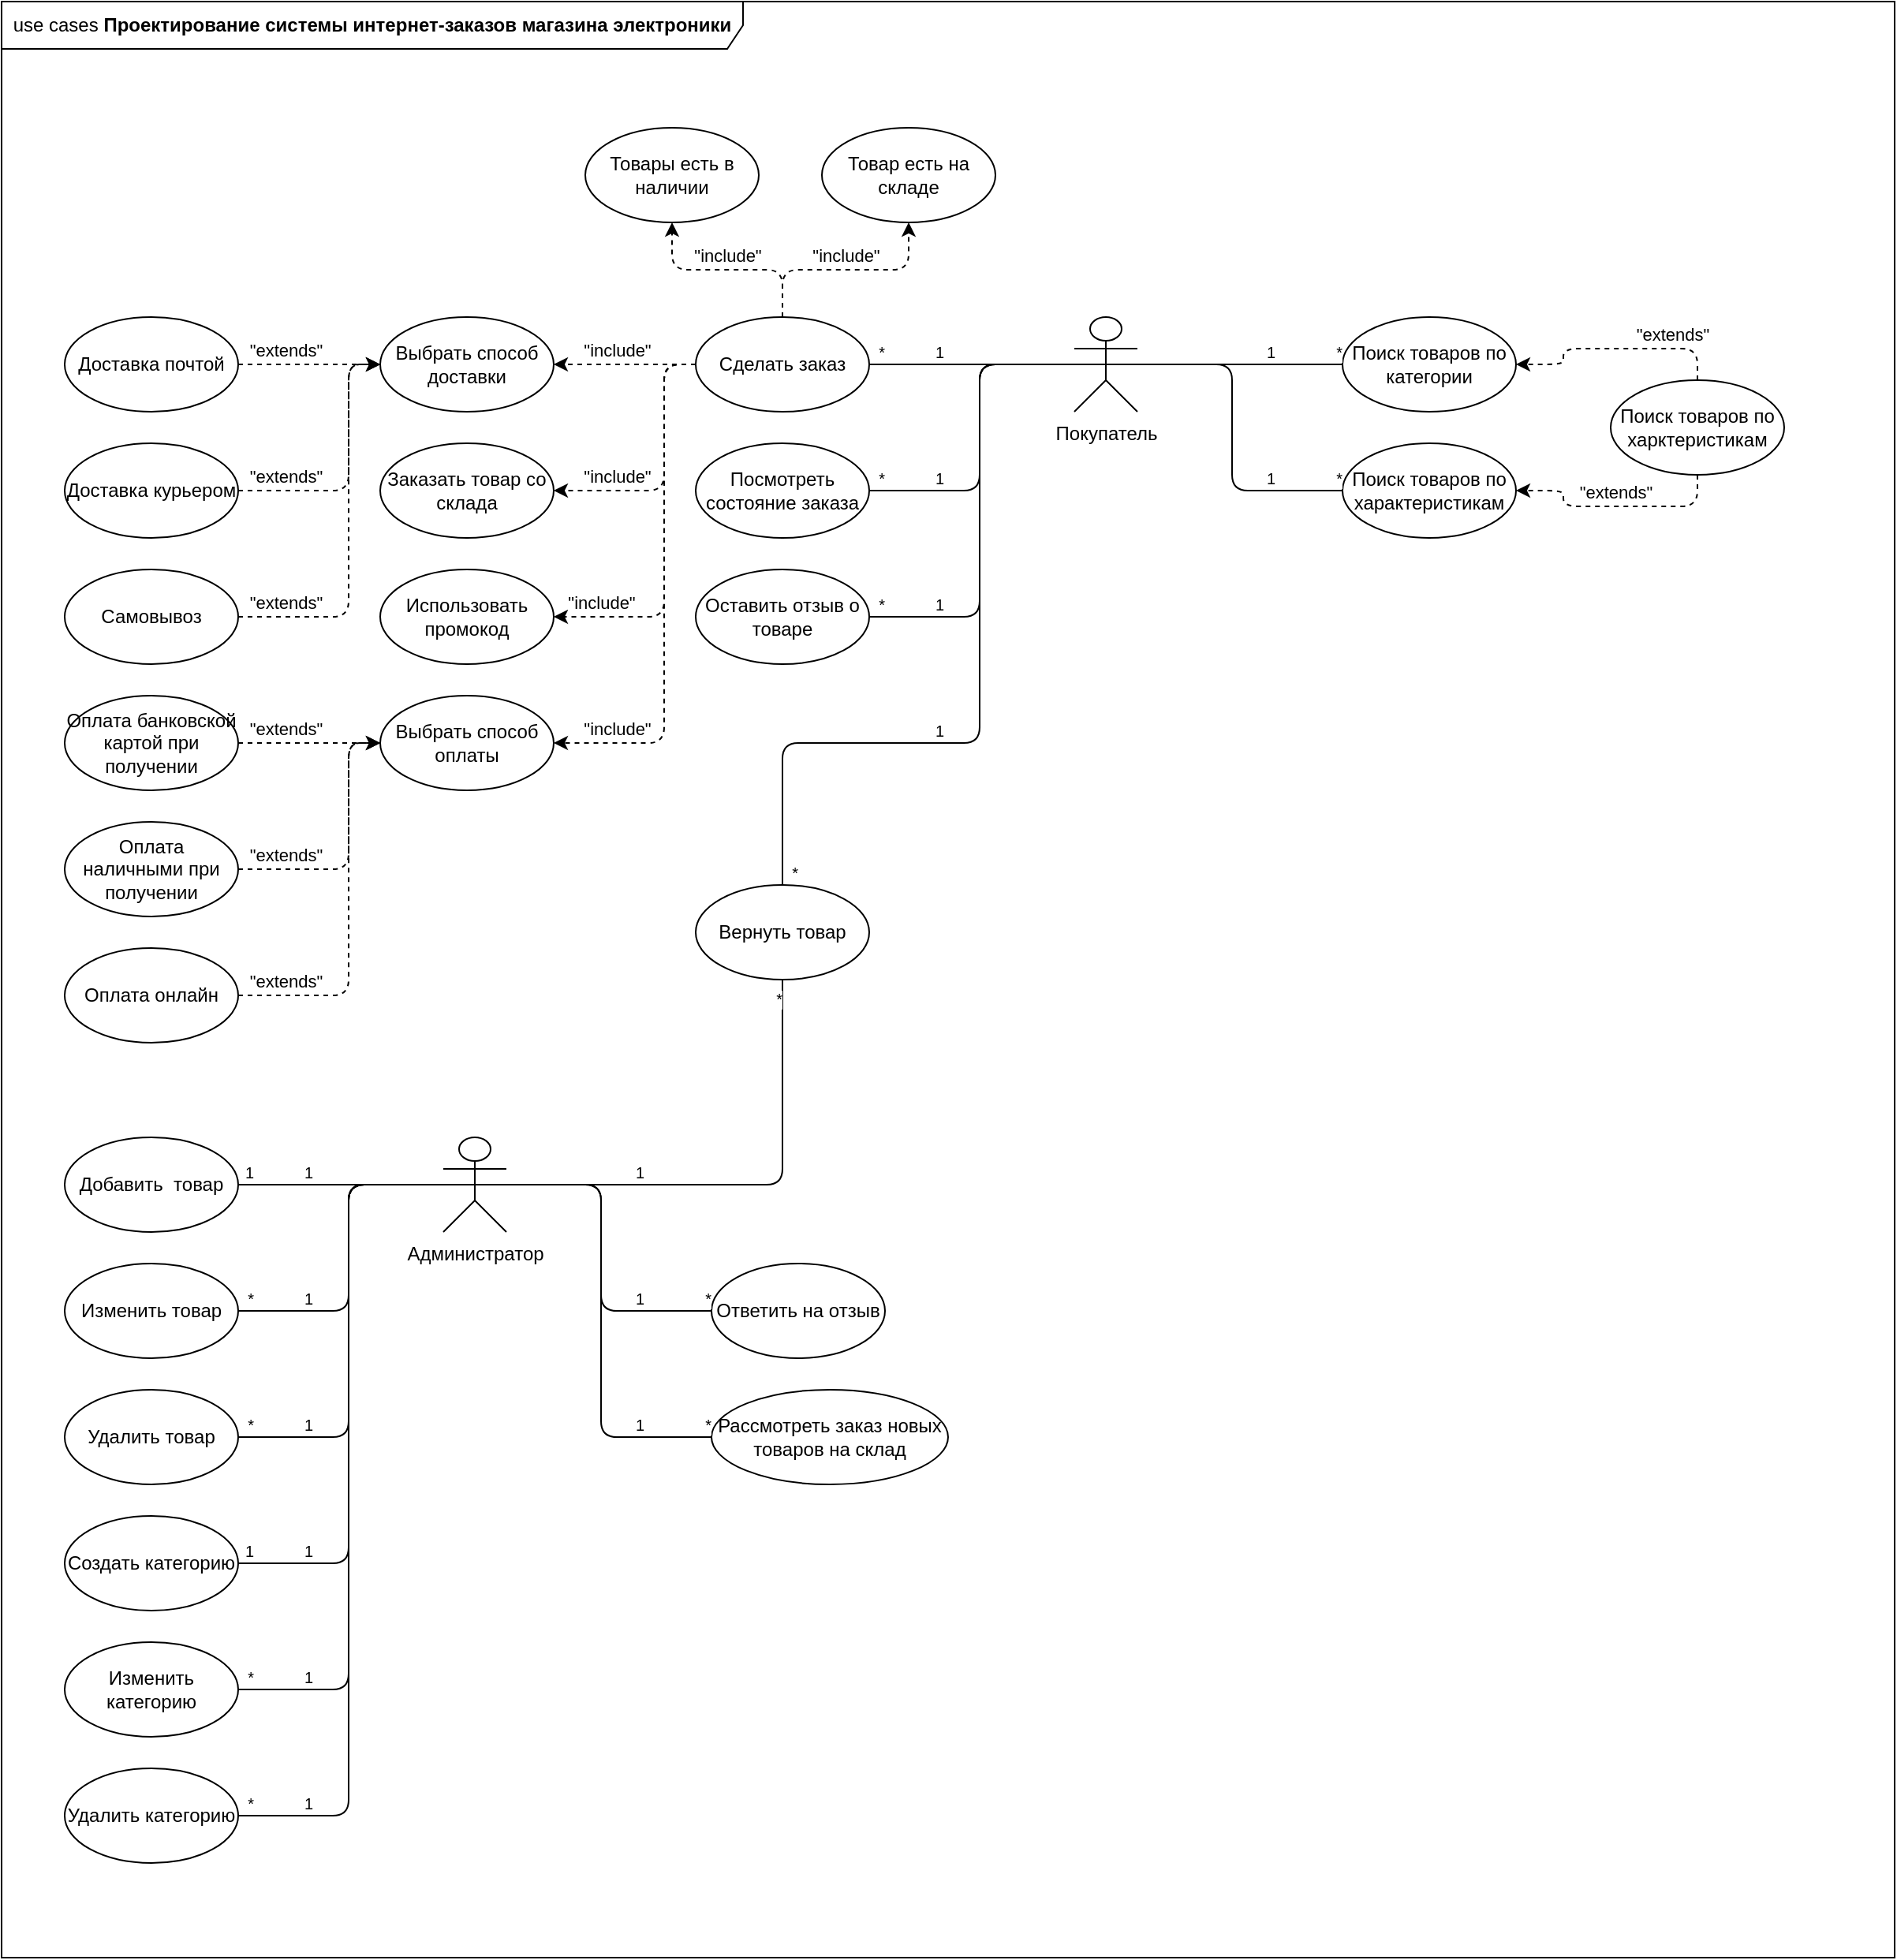 <mxfile version="12.9.11" type="github">
  <diagram id="y7Y5LSELg2NZ22rHmxrC" name="Page-1">
    <mxGraphModel dx="782" dy="722" grid="1" gridSize="10" guides="1" tooltips="1" connect="1" arrows="1" fold="1" page="1" pageScale="1" pageWidth="850" pageHeight="1100" math="0" shadow="0">
      <root>
        <mxCell id="0" />
        <mxCell id="1" parent="0" />
        <mxCell id="RdjZfKGLbrOmODSjrDLa-1" value="use cases &lt;b&gt;Проектирование системы интернет-заказов магазина электроники&lt;/b&gt;" style="shape=umlFrame;whiteSpace=wrap;html=1;width=470;height=30;" parent="1" vertex="1">
          <mxGeometry x="40" y="40" width="1200" height="1240" as="geometry" />
        </mxCell>
        <mxCell id="RdjZfKGLbrOmODSjrDLa-5" value="Покупатель" style="shape=umlActor;verticalLabelPosition=bottom;labelBackgroundColor=#ffffff;verticalAlign=top;html=1;" parent="1" vertex="1">
          <mxGeometry x="720" y="240" width="40" height="60" as="geometry" />
        </mxCell>
        <mxCell id="RdjZfKGLbrOmODSjrDLa-66" value="&quot;include&quot;" style="edgeStyle=orthogonalEdgeStyle;rounded=1;orthogonalLoop=1;jettySize=auto;html=1;align=center;verticalAlign=bottom;dashed=1;" parent="1" source="RdjZfKGLbrOmODSjrDLa-8" target="RdjZfKGLbrOmODSjrDLa-65" edge="1">
          <mxGeometry x="0.529" relative="1" as="geometry">
            <Array as="points">
              <mxPoint x="460" y="270" />
              <mxPoint x="460" y="350" />
            </Array>
            <mxPoint as="offset" />
          </mxGeometry>
        </mxCell>
        <mxCell id="RdjZfKGLbrOmODSjrDLa-223" value="&quot;include&quot;" style="edgeStyle=orthogonalEdgeStyle;rounded=1;orthogonalLoop=1;jettySize=auto;html=1;align=center;verticalAlign=bottom;dashed=1;endArrow=classic;endFill=1;" parent="1" source="RdjZfKGLbrOmODSjrDLa-8" target="RdjZfKGLbrOmODSjrDLa-222" edge="1">
          <mxGeometry relative="1" as="geometry" />
        </mxCell>
        <mxCell id="RdjZfKGLbrOmODSjrDLa-226" value="&quot;include&quot;" style="edgeStyle=orthogonalEdgeStyle;rounded=1;orthogonalLoop=1;jettySize=auto;html=1;exitX=0.5;exitY=0;exitDx=0;exitDy=0;entryX=0.5;entryY=1;entryDx=0;entryDy=0;align=center;verticalAlign=bottom;dashed=1;endArrow=classic;endFill=1;" parent="1" source="RdjZfKGLbrOmODSjrDLa-8" target="RdjZfKGLbrOmODSjrDLa-225" edge="1">
          <mxGeometry relative="1" as="geometry" />
        </mxCell>
        <mxCell id="RdjZfKGLbrOmODSjrDLa-8" value="Сделать заказ" style="ellipse;whiteSpace=wrap;html=1;fontFamily=Helvetica;fontSize=12;fontColor=#000000;align=center;strokeColor=#000000;fillColor=#ffffff;" parent="1" vertex="1">
          <mxGeometry x="480" y="240" width="110" height="60" as="geometry" />
        </mxCell>
        <mxCell id="RdjZfKGLbrOmODSjrDLa-225" value="Товар есть на складе" style="ellipse;whiteSpace=wrap;html=1;fontFamily=Helvetica;fontSize=12;fontColor=#000000;align=center;strokeColor=#000000;fillColor=#ffffff;" parent="1" vertex="1">
          <mxGeometry x="560" y="120" width="110" height="60" as="geometry" />
        </mxCell>
        <mxCell id="RdjZfKGLbrOmODSjrDLa-222" value="Товары есть в наличии" style="ellipse;whiteSpace=wrap;html=1;fontFamily=Helvetica;fontSize=12;fontColor=#000000;align=center;strokeColor=#000000;fillColor=#ffffff;" parent="1" vertex="1">
          <mxGeometry x="410" y="120" width="110" height="60" as="geometry" />
        </mxCell>
        <mxCell id="RdjZfKGLbrOmODSjrDLa-65" value="Заказать товар со склада" style="ellipse;whiteSpace=wrap;html=1;fontFamily=Helvetica;fontSize=12;fontColor=#000000;align=center;strokeColor=#000000;fillColor=#ffffff;" parent="1" vertex="1">
          <mxGeometry x="280" y="320" width="110" height="60" as="geometry" />
        </mxCell>
        <mxCell id="RdjZfKGLbrOmODSjrDLa-24" value="" style="endArrow=none;html=1;edgeStyle=orthogonalEdgeStyle;align=right;exitX=0.5;exitY=0.5;exitDx=0;exitDy=0;exitPerimeter=0;entryX=1;entryY=0.5;entryDx=0;entryDy=0;" parent="1" source="RdjZfKGLbrOmODSjrDLa-5" target="RdjZfKGLbrOmODSjrDLa-8" edge="1">
          <mxGeometry relative="1" as="geometry">
            <mxPoint x="580" y="310" as="sourcePoint" />
            <mxPoint x="590" y="274" as="targetPoint" />
          </mxGeometry>
        </mxCell>
        <mxCell id="RdjZfKGLbrOmODSjrDLa-25" value="1" style="resizable=0;html=1;align=left;verticalAlign=bottom;labelBackgroundColor=#ffffff;fontSize=10;" parent="RdjZfKGLbrOmODSjrDLa-24" connectable="0" vertex="1">
          <mxGeometry x="-1" relative="1" as="geometry">
            <mxPoint x="-110" as="offset" />
          </mxGeometry>
        </mxCell>
        <mxCell id="RdjZfKGLbrOmODSjrDLa-26" value="*" style="resizable=0;html=1;align=right;verticalAlign=bottom;labelBackgroundColor=#ffffff;fontSize=10;" parent="RdjZfKGLbrOmODSjrDLa-24" connectable="0" vertex="1">
          <mxGeometry x="1" relative="1" as="geometry">
            <mxPoint x="10.14" as="offset" />
          </mxGeometry>
        </mxCell>
        <mxCell id="RdjZfKGLbrOmODSjrDLa-27" value="Посмотреть состояние заказа " style="ellipse;whiteSpace=wrap;html=1;fontFamily=Helvetica;fontSize=12;fontColor=#000000;align=center;strokeColor=#000000;fillColor=#ffffff;" parent="1" vertex="1">
          <mxGeometry x="480" y="320" width="110" height="60" as="geometry" />
        </mxCell>
        <mxCell id="RdjZfKGLbrOmODSjrDLa-28" value="" style="endArrow=none;html=1;edgeStyle=orthogonalEdgeStyle;align=right;entryX=1;entryY=0.5;entryDx=0;entryDy=0;exitX=0.5;exitY=0.5;exitDx=0;exitDy=0;exitPerimeter=0;" parent="1" source="RdjZfKGLbrOmODSjrDLa-5" target="RdjZfKGLbrOmODSjrDLa-27" edge="1">
          <mxGeometry relative="1" as="geometry">
            <mxPoint x="505" y="350" as="sourcePoint" />
            <mxPoint x="600" y="354" as="targetPoint" />
            <Array as="points">
              <mxPoint x="660" y="270" />
              <mxPoint x="660" y="350" />
            </Array>
          </mxGeometry>
        </mxCell>
        <mxCell id="RdjZfKGLbrOmODSjrDLa-29" value="1" style="resizable=0;html=1;align=left;verticalAlign=bottom;labelBackgroundColor=#ffffff;fontSize=10;" parent="RdjZfKGLbrOmODSjrDLa-28" connectable="0" vertex="1">
          <mxGeometry x="-1" relative="1" as="geometry">
            <mxPoint x="-110" y="80" as="offset" />
          </mxGeometry>
        </mxCell>
        <mxCell id="RdjZfKGLbrOmODSjrDLa-30" value="*" style="resizable=0;html=1;align=right;verticalAlign=bottom;labelBackgroundColor=#ffffff;fontSize=10;" parent="RdjZfKGLbrOmODSjrDLa-28" connectable="0" vertex="1">
          <mxGeometry x="1" relative="1" as="geometry">
            <mxPoint x="10.14" as="offset" />
          </mxGeometry>
        </mxCell>
        <mxCell id="RdjZfKGLbrOmODSjrDLa-33" value="Оставить отзыв о товаре" style="ellipse;whiteSpace=wrap;html=1;fontFamily=Helvetica;fontSize=12;fontColor=#000000;align=center;strokeColor=#000000;fillColor=#ffffff;" parent="1" vertex="1">
          <mxGeometry x="480" y="400" width="110" height="60" as="geometry" />
        </mxCell>
        <mxCell id="RdjZfKGLbrOmODSjrDLa-34" value="" style="endArrow=none;html=1;edgeStyle=orthogonalEdgeStyle;align=right;exitX=0.5;exitY=0.5;exitDx=0;exitDy=0;exitPerimeter=0;entryX=1;entryY=0.5;entryDx=0;entryDy=0;" parent="1" source="RdjZfKGLbrOmODSjrDLa-5" target="RdjZfKGLbrOmODSjrDLa-33" edge="1">
          <mxGeometry relative="1" as="geometry">
            <mxPoint x="495" y="350" as="sourcePoint" />
            <mxPoint x="610" y="450" as="targetPoint" />
            <Array as="points">
              <mxPoint x="660" y="270" />
              <mxPoint x="660" y="430" />
            </Array>
          </mxGeometry>
        </mxCell>
        <mxCell id="RdjZfKGLbrOmODSjrDLa-35" value="1" style="resizable=0;html=1;align=left;verticalAlign=bottom;labelBackgroundColor=#ffffff;fontSize=10;" parent="RdjZfKGLbrOmODSjrDLa-34" connectable="0" vertex="1">
          <mxGeometry x="-1" relative="1" as="geometry">
            <mxPoint x="-110" y="160" as="offset" />
          </mxGeometry>
        </mxCell>
        <mxCell id="RdjZfKGLbrOmODSjrDLa-36" value="*" style="resizable=0;html=1;align=right;verticalAlign=bottom;labelBackgroundColor=#ffffff;fontSize=10;" parent="RdjZfKGLbrOmODSjrDLa-34" connectable="0" vertex="1">
          <mxGeometry x="1" relative="1" as="geometry">
            <mxPoint x="10.14" as="offset" />
          </mxGeometry>
        </mxCell>
        <mxCell id="RdjZfKGLbrOmODSjrDLa-101" value="&quot;extends&quot;" style="rounded=1;orthogonalLoop=1;jettySize=auto;html=1;exitX=0.5;exitY=0;exitDx=0;exitDy=0;align=center;verticalAlign=bottom;edgeStyle=orthogonalEdgeStyle;entryX=1;entryY=0.5;entryDx=0;entryDy=0;dashed=1;" parent="1" source="RdjZfKGLbrOmODSjrDLa-99" target="RdjZfKGLbrOmODSjrDLa-37" edge="1">
          <mxGeometry x="-0.5" relative="1" as="geometry">
            <mxPoint as="offset" />
            <mxPoint x="1080" y="350" as="sourcePoint" />
          </mxGeometry>
        </mxCell>
        <mxCell id="RdjZfKGLbrOmODSjrDLa-37" value="Поиск товаров по категории" style="ellipse;whiteSpace=wrap;html=1;fontFamily=Helvetica;fontSize=12;fontColor=#000000;align=center;strokeColor=#000000;fillColor=#ffffff;" parent="1" vertex="1">
          <mxGeometry x="890" y="240" width="110" height="60" as="geometry" />
        </mxCell>
        <mxCell id="RdjZfKGLbrOmODSjrDLa-38" value="" style="endArrow=none;html=1;edgeStyle=orthogonalEdgeStyle;align=right;exitX=0.5;exitY=0.5;exitDx=0;exitDy=0;exitPerimeter=0;entryX=0;entryY=0.5;entryDx=0;entryDy=0;" parent="1" source="RdjZfKGLbrOmODSjrDLa-5" target="RdjZfKGLbrOmODSjrDLa-37" edge="1">
          <mxGeometry relative="1" as="geometry">
            <mxPoint x="1105" y="270" as="sourcePoint" />
            <mxPoint x="970" y="354" as="targetPoint" />
            <Array as="points">
              <mxPoint x="870" y="270" />
              <mxPoint x="870" y="270" />
            </Array>
          </mxGeometry>
        </mxCell>
        <mxCell id="RdjZfKGLbrOmODSjrDLa-39" value="1" style="resizable=0;html=1;align=left;verticalAlign=bottom;labelBackgroundColor=#ffffff;fontSize=10;" parent="RdjZfKGLbrOmODSjrDLa-38" connectable="0" vertex="1">
          <mxGeometry x="-1" relative="1" as="geometry">
            <mxPoint x="100" as="offset" />
          </mxGeometry>
        </mxCell>
        <mxCell id="RdjZfKGLbrOmODSjrDLa-40" value="*" style="resizable=0;html=1;align=right;verticalAlign=bottom;labelBackgroundColor=#ffffff;fontSize=10;" parent="RdjZfKGLbrOmODSjrDLa-38" connectable="0" vertex="1">
          <mxGeometry x="1" relative="1" as="geometry">
            <mxPoint as="offset" />
          </mxGeometry>
        </mxCell>
        <mxCell id="RdjZfKGLbrOmODSjrDLa-100" value="&quot;extends&quot;" style="rounded=1;orthogonalLoop=1;jettySize=auto;html=1;exitX=0.5;exitY=1;exitDx=0;exitDy=0;entryX=1;entryY=0.5;entryDx=0;entryDy=0;align=center;verticalAlign=bottom;edgeStyle=orthogonalEdgeStyle;dashed=1;" parent="1" source="RdjZfKGLbrOmODSjrDLa-99" target="RdjZfKGLbrOmODSjrDLa-46" edge="1">
          <mxGeometry relative="1" as="geometry" />
        </mxCell>
        <mxCell id="RdjZfKGLbrOmODSjrDLa-46" value="Поиск товаров по характеристикам" style="ellipse;whiteSpace=wrap;html=1;fontFamily=Helvetica;fontSize=12;fontColor=#000000;align=center;strokeColor=#000000;fillColor=#ffffff;" parent="1" vertex="1">
          <mxGeometry x="890" y="320" width="110" height="60" as="geometry" />
        </mxCell>
        <mxCell id="RdjZfKGLbrOmODSjrDLa-47" value="" style="endArrow=none;html=1;edgeStyle=orthogonalEdgeStyle;align=right;exitX=0.5;exitY=0.5;exitDx=0;exitDy=0;exitPerimeter=0;entryX=0;entryY=0.5;entryDx=0;entryDy=0;" parent="1" source="RdjZfKGLbrOmODSjrDLa-5" target="RdjZfKGLbrOmODSjrDLa-46" edge="1">
          <mxGeometry relative="1" as="geometry">
            <mxPoint x="740" y="350" as="sourcePoint" />
            <mxPoint x="970" y="434" as="targetPoint" />
            <Array as="points">
              <mxPoint x="820" y="270" />
              <mxPoint x="820" y="350" />
            </Array>
          </mxGeometry>
        </mxCell>
        <mxCell id="RdjZfKGLbrOmODSjrDLa-48" value="1" style="resizable=0;html=1;align=left;verticalAlign=bottom;labelBackgroundColor=#ffffff;fontSize=10;" parent="RdjZfKGLbrOmODSjrDLa-47" connectable="0" vertex="1">
          <mxGeometry x="-1" relative="1" as="geometry">
            <mxPoint x="100" y="80" as="offset" />
          </mxGeometry>
        </mxCell>
        <mxCell id="RdjZfKGLbrOmODSjrDLa-49" value="*" style="resizable=0;html=1;align=right;verticalAlign=bottom;labelBackgroundColor=#ffffff;fontSize=10;" parent="RdjZfKGLbrOmODSjrDLa-47" connectable="0" vertex="1">
          <mxGeometry x="1" relative="1" as="geometry">
            <mxPoint as="offset" />
          </mxGeometry>
        </mxCell>
        <mxCell id="RdjZfKGLbrOmODSjrDLa-68" value="&quot;include&quot;" style="edgeStyle=orthogonalEdgeStyle;rounded=1;orthogonalLoop=1;jettySize=auto;html=1;align=center;verticalAlign=bottom;exitX=0;exitY=0.5;exitDx=0;exitDy=0;dashed=1;" parent="1" source="RdjZfKGLbrOmODSjrDLa-8" target="RdjZfKGLbrOmODSjrDLa-69" edge="1">
          <mxGeometry x="0.111" relative="1" as="geometry">
            <mxPoint x="470" y="350" as="sourcePoint" />
            <Array as="points">
              <mxPoint x="430" y="270" />
              <mxPoint x="430" y="270" />
            </Array>
            <mxPoint as="offset" />
          </mxGeometry>
        </mxCell>
        <mxCell id="RdjZfKGLbrOmODSjrDLa-74" value="&quot;extends&quot;" style="edgeStyle=orthogonalEdgeStyle;rounded=1;orthogonalLoop=1;jettySize=auto;html=1;align=center;entryX=0;entryY=0.5;entryDx=0;entryDy=0;verticalAlign=bottom;exitX=1;exitY=0.5;exitDx=0;exitDy=0;dashed=1;" parent="1" source="RdjZfKGLbrOmODSjrDLa-73" target="RdjZfKGLbrOmODSjrDLa-69" edge="1">
          <mxGeometry x="0.333" y="-30" relative="1" as="geometry">
            <Array as="points">
              <mxPoint x="220" y="270" />
              <mxPoint x="220" y="270" />
            </Array>
            <mxPoint x="-30" y="-30" as="offset" />
          </mxGeometry>
        </mxCell>
        <mxCell id="RdjZfKGLbrOmODSjrDLa-69" value="Выбрать способ доставки" style="ellipse;whiteSpace=wrap;html=1;fontFamily=Helvetica;fontSize=12;fontColor=#000000;align=center;strokeColor=#000000;fillColor=#ffffff;" parent="1" vertex="1">
          <mxGeometry x="280" y="240" width="110" height="60" as="geometry" />
        </mxCell>
        <mxCell id="RdjZfKGLbrOmODSjrDLa-73" value="Доставка почтой" style="ellipse;whiteSpace=wrap;html=1;fontFamily=Helvetica;fontSize=12;fontColor=#000000;align=center;strokeColor=#000000;fillColor=#ffffff;" parent="1" vertex="1">
          <mxGeometry x="80" y="240" width="110" height="60" as="geometry" />
        </mxCell>
        <mxCell id="RdjZfKGLbrOmODSjrDLa-75" value="&quot;extends&quot;" style="edgeStyle=orthogonalEdgeStyle;rounded=1;orthogonalLoop=1;jettySize=auto;html=1;align=center;entryX=0;entryY=0.5;entryDx=0;entryDy=0;verticalAlign=bottom;exitX=1;exitY=0.5;exitDx=0;exitDy=0;dashed=1;" parent="1" source="RdjZfKGLbrOmODSjrDLa-76" target="RdjZfKGLbrOmODSjrDLa-69" edge="1">
          <mxGeometry x="-0.647" relative="1" as="geometry">
            <Array as="points">
              <mxPoint x="260" y="350" />
              <mxPoint x="260" y="270" />
            </Array>
            <mxPoint as="offset" />
            <mxPoint x="280" y="430" as="targetPoint" />
          </mxGeometry>
        </mxCell>
        <mxCell id="RdjZfKGLbrOmODSjrDLa-76" value="Доставка курьером" style="ellipse;whiteSpace=wrap;html=1;fontFamily=Helvetica;fontSize=12;fontColor=#000000;align=center;strokeColor=#000000;fillColor=#ffffff;" parent="1" vertex="1">
          <mxGeometry x="80" y="320" width="110" height="60" as="geometry" />
        </mxCell>
        <mxCell id="RdjZfKGLbrOmODSjrDLa-78" value="&quot;extends&quot;" style="edgeStyle=orthogonalEdgeStyle;rounded=1;orthogonalLoop=1;jettySize=auto;html=1;align=center;entryX=0;entryY=0.5;entryDx=0;entryDy=0;verticalAlign=bottom;exitX=1;exitY=0.5;exitDx=0;exitDy=0;dashed=1;" parent="1" source="RdjZfKGLbrOmODSjrDLa-79" target="RdjZfKGLbrOmODSjrDLa-69" edge="1">
          <mxGeometry x="-0.76" relative="1" as="geometry">
            <Array as="points">
              <mxPoint x="260" y="430" />
              <mxPoint x="260" y="270" />
            </Array>
            <mxPoint as="offset" />
            <mxPoint x="280" y="430" as="targetPoint" />
          </mxGeometry>
        </mxCell>
        <mxCell id="RdjZfKGLbrOmODSjrDLa-79" value="Самовывоз" style="ellipse;whiteSpace=wrap;html=1;fontFamily=Helvetica;fontSize=12;fontColor=#000000;align=center;strokeColor=#000000;fillColor=#ffffff;" parent="1" vertex="1">
          <mxGeometry x="80" y="400" width="110" height="60" as="geometry" />
        </mxCell>
        <mxCell id="RdjZfKGLbrOmODSjrDLa-81" value="&quot;include&quot;" style="edgeStyle=orthogonalEdgeStyle;rounded=1;orthogonalLoop=1;jettySize=auto;html=1;align=center;verticalAlign=bottom;exitX=0;exitY=0.5;exitDx=0;exitDy=0;dashed=1;" parent="1" source="RdjZfKGLbrOmODSjrDLa-8" target="RdjZfKGLbrOmODSjrDLa-82" edge="1">
          <mxGeometry x="0.758" relative="1" as="geometry">
            <mxPoint x="480" y="350" as="sourcePoint" />
            <Array as="points">
              <mxPoint x="460" y="270" />
              <mxPoint x="460" y="510" />
            </Array>
            <mxPoint as="offset" />
          </mxGeometry>
        </mxCell>
        <mxCell id="RdjZfKGLbrOmODSjrDLa-82" value="Выбрать способ оплаты" style="ellipse;whiteSpace=wrap;html=1;fontFamily=Helvetica;fontSize=12;fontColor=#000000;align=center;strokeColor=#000000;fillColor=#ffffff;" parent="1" vertex="1">
          <mxGeometry x="280" y="480" width="110" height="60" as="geometry" />
        </mxCell>
        <mxCell id="RdjZfKGLbrOmODSjrDLa-84" value="&quot;extends&quot;" style="edgeStyle=orthogonalEdgeStyle;rounded=1;orthogonalLoop=1;jettySize=auto;html=1;align=center;entryX=0;entryY=0.5;entryDx=0;entryDy=0;verticalAlign=bottom;exitX=1;exitY=0.5;exitDx=0;exitDy=0;dashed=1;" parent="1" source="RdjZfKGLbrOmODSjrDLa-85" target="RdjZfKGLbrOmODSjrDLa-82" edge="1">
          <mxGeometry x="-0.333" relative="1" as="geometry">
            <Array as="points" />
            <mxPoint as="offset" />
            <mxPoint x="270" y="520" as="targetPoint" />
          </mxGeometry>
        </mxCell>
        <mxCell id="RdjZfKGLbrOmODSjrDLa-85" value="Оплата банковской картой при получении" style="ellipse;whiteSpace=wrap;html=1;fontFamily=Helvetica;fontSize=12;fontColor=#000000;align=center;strokeColor=#000000;fillColor=#ffffff;" parent="1" vertex="1">
          <mxGeometry x="80" y="480" width="110" height="60" as="geometry" />
        </mxCell>
        <mxCell id="RdjZfKGLbrOmODSjrDLa-86" value="&quot;extends&quot;" style="edgeStyle=orthogonalEdgeStyle;rounded=1;orthogonalLoop=1;jettySize=auto;html=1;align=center;entryX=0;entryY=0.5;entryDx=0;entryDy=0;verticalAlign=bottom;exitX=1;exitY=0.5;exitDx=0;exitDy=0;dashed=1;" parent="1" source="RdjZfKGLbrOmODSjrDLa-87" target="RdjZfKGLbrOmODSjrDLa-82" edge="1">
          <mxGeometry x="-0.76" relative="1" as="geometry">
            <Array as="points">
              <mxPoint x="260" y="670" />
              <mxPoint x="260" y="510" />
            </Array>
            <mxPoint as="offset" />
            <mxPoint x="280" y="590" as="targetPoint" />
          </mxGeometry>
        </mxCell>
        <mxCell id="RdjZfKGLbrOmODSjrDLa-87" value="Оплата онлайн" style="ellipse;whiteSpace=wrap;html=1;fontFamily=Helvetica;fontSize=12;fontColor=#000000;align=center;strokeColor=#000000;fillColor=#ffffff;" parent="1" vertex="1">
          <mxGeometry x="80" y="640" width="110" height="60" as="geometry" />
        </mxCell>
        <mxCell id="RdjZfKGLbrOmODSjrDLa-90" value="&quot;include&quot;" style="edgeStyle=orthogonalEdgeStyle;rounded=1;orthogonalLoop=1;jettySize=auto;html=1;align=center;verticalAlign=bottom;exitX=0;exitY=0.5;exitDx=0;exitDy=0;dashed=1;" parent="1" source="RdjZfKGLbrOmODSjrDLa-8" target="RdjZfKGLbrOmODSjrDLa-91" edge="1">
          <mxGeometry x="0.76" relative="1" as="geometry">
            <mxPoint x="480" y="350" as="sourcePoint" />
            <Array as="points">
              <mxPoint x="460" y="270" />
              <mxPoint x="460" y="430" />
            </Array>
            <mxPoint as="offset" />
          </mxGeometry>
        </mxCell>
        <mxCell id="RdjZfKGLbrOmODSjrDLa-91" value="Использовать промокод" style="ellipse;whiteSpace=wrap;html=1;fontFamily=Helvetica;fontSize=12;fontColor=#000000;align=center;strokeColor=#000000;fillColor=#ffffff;" parent="1" vertex="1">
          <mxGeometry x="280" y="400" width="110" height="60" as="geometry" />
        </mxCell>
        <mxCell id="RdjZfKGLbrOmODSjrDLa-92" value="&quot;extends&quot;" style="edgeStyle=orthogonalEdgeStyle;rounded=1;orthogonalLoop=1;jettySize=auto;html=1;align=center;entryX=0;entryY=0.5;entryDx=0;entryDy=0;verticalAlign=bottom;exitX=1;exitY=0.5;exitDx=0;exitDy=0;dashed=1;" parent="1" source="RdjZfKGLbrOmODSjrDLa-93" target="RdjZfKGLbrOmODSjrDLa-82" edge="1">
          <mxGeometry x="-0.647" relative="1" as="geometry">
            <Array as="points">
              <mxPoint x="260" y="590" />
              <mxPoint x="260" y="510" />
            </Array>
            <mxPoint as="offset" />
            <mxPoint x="280" y="430" as="targetPoint" />
          </mxGeometry>
        </mxCell>
        <mxCell id="RdjZfKGLbrOmODSjrDLa-93" value="Оплата наличными при получении" style="ellipse;whiteSpace=wrap;html=1;fontFamily=Helvetica;fontSize=12;fontColor=#000000;align=center;strokeColor=#000000;fillColor=#ffffff;" parent="1" vertex="1">
          <mxGeometry x="80" y="560" width="110" height="60" as="geometry" />
        </mxCell>
        <mxCell id="RdjZfKGLbrOmODSjrDLa-94" value="Вернуть товар" style="ellipse;whiteSpace=wrap;html=1;fontFamily=Helvetica;fontSize=12;fontColor=#000000;align=center;strokeColor=#000000;fillColor=#ffffff;" parent="1" vertex="1">
          <mxGeometry x="480" y="600" width="110" height="60" as="geometry" />
        </mxCell>
        <mxCell id="RdjZfKGLbrOmODSjrDLa-95" value="" style="endArrow=none;html=1;edgeStyle=orthogonalEdgeStyle;align=right;exitX=0.5;exitY=0.5;exitDx=0;exitDy=0;exitPerimeter=0;entryX=0.5;entryY=0;entryDx=0;entryDy=0;" parent="1" source="RdjZfKGLbrOmODSjrDLa-5" target="RdjZfKGLbrOmODSjrDLa-94" edge="1">
          <mxGeometry relative="1" as="geometry">
            <mxPoint x="740" y="350" as="sourcePoint" />
            <mxPoint x="610" y="530" as="targetPoint" />
            <Array as="points">
              <mxPoint x="660" y="270" />
              <mxPoint x="660" y="510" />
              <mxPoint x="535" y="510" />
            </Array>
          </mxGeometry>
        </mxCell>
        <mxCell id="RdjZfKGLbrOmODSjrDLa-96" value="1" style="resizable=0;html=1;align=left;verticalAlign=bottom;labelBackgroundColor=#ffffff;fontSize=10;" parent="RdjZfKGLbrOmODSjrDLa-95" connectable="0" vertex="1">
          <mxGeometry x="-1" relative="1" as="geometry">
            <mxPoint x="-110" y="240" as="offset" />
          </mxGeometry>
        </mxCell>
        <mxCell id="RdjZfKGLbrOmODSjrDLa-97" value="*" style="resizable=0;html=1;align=right;verticalAlign=bottom;labelBackgroundColor=#ffffff;fontSize=10;" parent="RdjZfKGLbrOmODSjrDLa-95" connectable="0" vertex="1">
          <mxGeometry x="1" relative="1" as="geometry">
            <mxPoint x="10.14" as="offset" />
          </mxGeometry>
        </mxCell>
        <mxCell id="RdjZfKGLbrOmODSjrDLa-99" value="&lt;div&gt;Поиск товаров по харктеристикам&lt;/div&gt;" style="ellipse;whiteSpace=wrap;html=1;fontFamily=Helvetica;fontSize=12;fontColor=#000000;align=center;strokeColor=#000000;fillColor=#ffffff;" parent="1" vertex="1">
          <mxGeometry x="1060" y="280" width="110" height="60" as="geometry" />
        </mxCell>
        <mxCell id="RdjZfKGLbrOmODSjrDLa-156" value="Администратор" style="shape=umlActor;verticalLabelPosition=bottom;labelBackgroundColor=#ffffff;verticalAlign=top;html=1;" parent="1" vertex="1">
          <mxGeometry x="320" y="760" width="40" height="60" as="geometry" />
        </mxCell>
        <mxCell id="RdjZfKGLbrOmODSjrDLa-158" value="Добавить&amp;nbsp; товар" style="ellipse;whiteSpace=wrap;html=1;fontFamily=Helvetica;fontSize=12;fontColor=#000000;align=center;strokeColor=#000000;fillColor=#ffffff;" parent="1" vertex="1">
          <mxGeometry x="80" y="760" width="110" height="60" as="geometry" />
        </mxCell>
        <mxCell id="RdjZfKGLbrOmODSjrDLa-160" value="" style="endArrow=none;html=1;edgeStyle=orthogonalEdgeStyle;align=right;exitX=0.5;exitY=0.5;exitDx=0;exitDy=0;exitPerimeter=0;entryX=1;entryY=0.5;entryDx=0;entryDy=0;" parent="1" source="RdjZfKGLbrOmODSjrDLa-156" target="RdjZfKGLbrOmODSjrDLa-158" edge="1">
          <mxGeometry relative="1" as="geometry">
            <mxPoint x="180" y="830" as="sourcePoint" />
            <mxPoint x="190" y="794" as="targetPoint" />
          </mxGeometry>
        </mxCell>
        <mxCell id="RdjZfKGLbrOmODSjrDLa-161" value="1" style="resizable=0;html=1;align=left;verticalAlign=bottom;labelBackgroundColor=#ffffff;fontSize=10;" parent="RdjZfKGLbrOmODSjrDLa-160" connectable="0" vertex="1">
          <mxGeometry x="-1" relative="1" as="geometry">
            <mxPoint x="-110" as="offset" />
          </mxGeometry>
        </mxCell>
        <mxCell id="RdjZfKGLbrOmODSjrDLa-162" value="1" style="resizable=0;html=1;align=right;verticalAlign=bottom;labelBackgroundColor=#ffffff;fontSize=10;" parent="RdjZfKGLbrOmODSjrDLa-160" connectable="0" vertex="1">
          <mxGeometry x="1" relative="1" as="geometry">
            <mxPoint x="10.14" as="offset" />
          </mxGeometry>
        </mxCell>
        <mxCell id="RdjZfKGLbrOmODSjrDLa-163" value="Изменить товар" style="ellipse;whiteSpace=wrap;html=1;fontFamily=Helvetica;fontSize=12;fontColor=#000000;align=center;strokeColor=#000000;fillColor=#ffffff;" parent="1" vertex="1">
          <mxGeometry x="80" y="840" width="110" height="60" as="geometry" />
        </mxCell>
        <mxCell id="RdjZfKGLbrOmODSjrDLa-164" value="" style="endArrow=none;html=1;edgeStyle=orthogonalEdgeStyle;align=right;entryX=1;entryY=0.5;entryDx=0;entryDy=0;exitX=0.5;exitY=0.5;exitDx=0;exitDy=0;exitPerimeter=0;" parent="1" source="RdjZfKGLbrOmODSjrDLa-156" target="RdjZfKGLbrOmODSjrDLa-163" edge="1">
          <mxGeometry relative="1" as="geometry">
            <mxPoint x="105" y="870" as="sourcePoint" />
            <mxPoint x="200" y="874" as="targetPoint" />
            <Array as="points">
              <mxPoint x="260" y="790" />
              <mxPoint x="260" y="870" />
            </Array>
          </mxGeometry>
        </mxCell>
        <mxCell id="RdjZfKGLbrOmODSjrDLa-165" value="1" style="resizable=0;html=1;align=left;verticalAlign=bottom;labelBackgroundColor=#ffffff;fontSize=10;" parent="RdjZfKGLbrOmODSjrDLa-164" connectable="0" vertex="1">
          <mxGeometry x="-1" relative="1" as="geometry">
            <mxPoint x="-110" y="80" as="offset" />
          </mxGeometry>
        </mxCell>
        <mxCell id="RdjZfKGLbrOmODSjrDLa-166" value="*" style="resizable=0;html=1;align=right;verticalAlign=bottom;labelBackgroundColor=#ffffff;fontSize=10;" parent="RdjZfKGLbrOmODSjrDLa-164" connectable="0" vertex="1">
          <mxGeometry x="1" relative="1" as="geometry">
            <mxPoint x="10.14" as="offset" />
          </mxGeometry>
        </mxCell>
        <mxCell id="RdjZfKGLbrOmODSjrDLa-167" value="&lt;div&gt;Удалить товар&lt;/div&gt;" style="ellipse;whiteSpace=wrap;html=1;fontFamily=Helvetica;fontSize=12;fontColor=#000000;align=center;strokeColor=#000000;fillColor=#ffffff;" parent="1" vertex="1">
          <mxGeometry x="80" y="920" width="110" height="60" as="geometry" />
        </mxCell>
        <mxCell id="RdjZfKGLbrOmODSjrDLa-168" value="" style="endArrow=none;html=1;edgeStyle=orthogonalEdgeStyle;align=right;exitX=0.5;exitY=0.5;exitDx=0;exitDy=0;exitPerimeter=0;entryX=1;entryY=0.5;entryDx=0;entryDy=0;" parent="1" source="RdjZfKGLbrOmODSjrDLa-156" target="RdjZfKGLbrOmODSjrDLa-167" edge="1">
          <mxGeometry relative="1" as="geometry">
            <mxPoint x="95" y="870" as="sourcePoint" />
            <mxPoint x="210" y="970" as="targetPoint" />
            <Array as="points">
              <mxPoint x="260" y="790" />
              <mxPoint x="260" y="950" />
            </Array>
          </mxGeometry>
        </mxCell>
        <mxCell id="RdjZfKGLbrOmODSjrDLa-169" value="1" style="resizable=0;html=1;align=left;verticalAlign=bottom;labelBackgroundColor=#ffffff;fontSize=10;" parent="RdjZfKGLbrOmODSjrDLa-168" connectable="0" vertex="1">
          <mxGeometry x="-1" relative="1" as="geometry">
            <mxPoint x="-110" y="160" as="offset" />
          </mxGeometry>
        </mxCell>
        <mxCell id="RdjZfKGLbrOmODSjrDLa-170" value="*" style="resizable=0;html=1;align=right;verticalAlign=bottom;labelBackgroundColor=#ffffff;fontSize=10;" parent="RdjZfKGLbrOmODSjrDLa-168" connectable="0" vertex="1">
          <mxGeometry x="1" relative="1" as="geometry">
            <mxPoint x="10.14" as="offset" />
          </mxGeometry>
        </mxCell>
        <mxCell id="RdjZfKGLbrOmODSjrDLa-173" value="" style="endArrow=none;html=1;edgeStyle=orthogonalEdgeStyle;align=right;exitX=0.5;exitY=0.5;exitDx=0;exitDy=0;exitPerimeter=0;entryX=0.5;entryY=1;entryDx=0;entryDy=0;" parent="1" source="RdjZfKGLbrOmODSjrDLa-156" target="RdjZfKGLbrOmODSjrDLa-94" edge="1">
          <mxGeometry relative="1" as="geometry">
            <mxPoint x="705" y="790" as="sourcePoint" />
            <mxPoint x="490" y="790" as="targetPoint" />
            <Array as="points">
              <mxPoint x="535" y="790" />
            </Array>
          </mxGeometry>
        </mxCell>
        <mxCell id="RdjZfKGLbrOmODSjrDLa-174" value="1" style="resizable=0;html=1;align=left;verticalAlign=bottom;labelBackgroundColor=#ffffff;fontSize=10;" parent="RdjZfKGLbrOmODSjrDLa-173" connectable="0" vertex="1">
          <mxGeometry x="-1" relative="1" as="geometry">
            <mxPoint x="100" as="offset" />
          </mxGeometry>
        </mxCell>
        <mxCell id="RdjZfKGLbrOmODSjrDLa-175" value="*" style="resizable=0;html=1;align=right;verticalAlign=bottom;labelBackgroundColor=#ffffff;fontSize=10;" parent="RdjZfKGLbrOmODSjrDLa-173" connectable="0" vertex="1">
          <mxGeometry x="1" relative="1" as="geometry">
            <mxPoint y="20.2" as="offset" />
          </mxGeometry>
        </mxCell>
        <mxCell id="RdjZfKGLbrOmODSjrDLa-177" value="Ответить на отзыв" style="ellipse;whiteSpace=wrap;html=1;fontFamily=Helvetica;fontSize=12;fontColor=#000000;align=center;strokeColor=#000000;fillColor=#ffffff;" parent="1" vertex="1">
          <mxGeometry x="490" y="840" width="110" height="60" as="geometry" />
        </mxCell>
        <mxCell id="RdjZfKGLbrOmODSjrDLa-178" value="" style="endArrow=none;html=1;edgeStyle=orthogonalEdgeStyle;align=right;exitX=0.5;exitY=0.5;exitDx=0;exitDy=0;exitPerimeter=0;entryX=0;entryY=0.5;entryDx=0;entryDy=0;" parent="1" source="RdjZfKGLbrOmODSjrDLa-156" target="RdjZfKGLbrOmODSjrDLa-177" edge="1">
          <mxGeometry relative="1" as="geometry">
            <mxPoint x="340" y="870" as="sourcePoint" />
            <mxPoint x="570" y="954" as="targetPoint" />
            <Array as="points">
              <mxPoint x="420" y="790" />
              <mxPoint x="420" y="870" />
            </Array>
          </mxGeometry>
        </mxCell>
        <mxCell id="RdjZfKGLbrOmODSjrDLa-179" value="1" style="resizable=0;html=1;align=left;verticalAlign=bottom;labelBackgroundColor=#ffffff;fontSize=10;" parent="RdjZfKGLbrOmODSjrDLa-178" connectable="0" vertex="1">
          <mxGeometry x="-1" relative="1" as="geometry">
            <mxPoint x="100" y="80" as="offset" />
          </mxGeometry>
        </mxCell>
        <mxCell id="RdjZfKGLbrOmODSjrDLa-180" value="*" style="resizable=0;html=1;align=right;verticalAlign=bottom;labelBackgroundColor=#ffffff;fontSize=10;" parent="RdjZfKGLbrOmODSjrDLa-178" connectable="0" vertex="1">
          <mxGeometry x="1" relative="1" as="geometry">
            <mxPoint as="offset" />
          </mxGeometry>
        </mxCell>
        <mxCell id="RdjZfKGLbrOmODSjrDLa-203" value="Создать категорию" style="ellipse;whiteSpace=wrap;html=1;fontFamily=Helvetica;fontSize=12;fontColor=#000000;align=center;strokeColor=#000000;fillColor=#ffffff;" parent="1" vertex="1">
          <mxGeometry x="80" y="1000" width="110" height="60" as="geometry" />
        </mxCell>
        <mxCell id="RdjZfKGLbrOmODSjrDLa-204" value="" style="endArrow=none;html=1;edgeStyle=orthogonalEdgeStyle;align=right;exitX=0.5;exitY=0.5;exitDx=0;exitDy=0;exitPerimeter=0;entryX=1;entryY=0.5;entryDx=0;entryDy=0;" parent="1" source="RdjZfKGLbrOmODSjrDLa-156" target="RdjZfKGLbrOmODSjrDLa-203" edge="1">
          <mxGeometry relative="1" as="geometry">
            <mxPoint x="340" y="870" as="sourcePoint" />
            <mxPoint x="210" y="1050" as="targetPoint" />
            <Array as="points">
              <mxPoint x="260" y="790" />
              <mxPoint x="260" y="1030" />
            </Array>
          </mxGeometry>
        </mxCell>
        <mxCell id="RdjZfKGLbrOmODSjrDLa-205" value="1" style="resizable=0;html=1;align=left;verticalAlign=bottom;labelBackgroundColor=#ffffff;fontSize=10;" parent="RdjZfKGLbrOmODSjrDLa-204" connectable="0" vertex="1">
          <mxGeometry x="-1" relative="1" as="geometry">
            <mxPoint x="-110" y="240" as="offset" />
          </mxGeometry>
        </mxCell>
        <mxCell id="RdjZfKGLbrOmODSjrDLa-206" value="1" style="resizable=0;html=1;align=right;verticalAlign=bottom;labelBackgroundColor=#ffffff;fontSize=10;" parent="RdjZfKGLbrOmODSjrDLa-204" connectable="0" vertex="1">
          <mxGeometry x="1" relative="1" as="geometry">
            <mxPoint x="10.14" as="offset" />
          </mxGeometry>
        </mxCell>
        <mxCell id="RdjZfKGLbrOmODSjrDLa-208" value="Изменить категорию" style="ellipse;whiteSpace=wrap;html=1;fontFamily=Helvetica;fontSize=12;fontColor=#000000;align=center;strokeColor=#000000;fillColor=#ffffff;" parent="1" vertex="1">
          <mxGeometry x="80" y="1080" width="110" height="60" as="geometry" />
        </mxCell>
        <mxCell id="RdjZfKGLbrOmODSjrDLa-209" value="" style="endArrow=none;html=1;edgeStyle=orthogonalEdgeStyle;align=right;entryX=1;entryY=0.5;entryDx=0;entryDy=0;exitX=0.5;exitY=0.5;exitDx=0;exitDy=0;exitPerimeter=0;" parent="1" source="RdjZfKGLbrOmODSjrDLa-156" target="RdjZfKGLbrOmODSjrDLa-208" edge="1">
          <mxGeometry relative="1" as="geometry">
            <mxPoint x="340" y="1030" as="sourcePoint" />
            <mxPoint x="200" y="1114" as="targetPoint" />
            <Array as="points">
              <mxPoint x="260" y="790" />
              <mxPoint x="260" y="1110" />
            </Array>
          </mxGeometry>
        </mxCell>
        <mxCell id="RdjZfKGLbrOmODSjrDLa-210" value="1" style="resizable=0;html=1;align=left;verticalAlign=bottom;labelBackgroundColor=#ffffff;fontSize=10;" parent="RdjZfKGLbrOmODSjrDLa-209" connectable="0" vertex="1">
          <mxGeometry x="-1" relative="1" as="geometry">
            <mxPoint x="-110" y="320" as="offset" />
          </mxGeometry>
        </mxCell>
        <mxCell id="RdjZfKGLbrOmODSjrDLa-211" value="*" style="resizable=0;html=1;align=right;verticalAlign=bottom;labelBackgroundColor=#ffffff;fontSize=10;" parent="RdjZfKGLbrOmODSjrDLa-209" connectable="0" vertex="1">
          <mxGeometry x="1" relative="1" as="geometry">
            <mxPoint x="10.14" as="offset" />
          </mxGeometry>
        </mxCell>
        <mxCell id="RdjZfKGLbrOmODSjrDLa-212" value="Удалить категорию" style="ellipse;whiteSpace=wrap;html=1;fontFamily=Helvetica;fontSize=12;fontColor=#000000;align=center;strokeColor=#000000;fillColor=#ffffff;" parent="1" vertex="1">
          <mxGeometry x="80" y="1160" width="110" height="60" as="geometry" />
        </mxCell>
        <mxCell id="RdjZfKGLbrOmODSjrDLa-213" value="" style="endArrow=none;html=1;edgeStyle=orthogonalEdgeStyle;align=right;entryX=1;entryY=0.5;entryDx=0;entryDy=0;exitX=0.5;exitY=0.5;exitDx=0;exitDy=0;exitPerimeter=0;" parent="1" source="RdjZfKGLbrOmODSjrDLa-156" target="RdjZfKGLbrOmODSjrDLa-212" edge="1">
          <mxGeometry relative="1" as="geometry">
            <mxPoint x="350" y="900" as="sourcePoint" />
            <mxPoint x="210" y="1210" as="targetPoint" />
            <Array as="points">
              <mxPoint x="260" y="790" />
              <mxPoint x="260" y="1190" />
            </Array>
          </mxGeometry>
        </mxCell>
        <mxCell id="RdjZfKGLbrOmODSjrDLa-214" value="1" style="resizable=0;html=1;align=left;verticalAlign=bottom;labelBackgroundColor=#ffffff;fontSize=10;" parent="RdjZfKGLbrOmODSjrDLa-213" connectable="0" vertex="1">
          <mxGeometry x="-1" relative="1" as="geometry">
            <mxPoint x="-110" y="400" as="offset" />
          </mxGeometry>
        </mxCell>
        <mxCell id="RdjZfKGLbrOmODSjrDLa-215" value="*" style="resizable=0;html=1;align=right;verticalAlign=bottom;labelBackgroundColor=#ffffff;fontSize=10;" parent="RdjZfKGLbrOmODSjrDLa-213" connectable="0" vertex="1">
          <mxGeometry x="1" relative="1" as="geometry">
            <mxPoint x="10.14" as="offset" />
          </mxGeometry>
        </mxCell>
        <mxCell id="RdjZfKGLbrOmODSjrDLa-217" value="Рассмотреть заказ новых товаров на склад" style="ellipse;whiteSpace=wrap;html=1;fontFamily=Helvetica;fontSize=12;fontColor=#000000;align=center;strokeColor=#000000;fillColor=#ffffff;" parent="1" vertex="1">
          <mxGeometry x="490" y="920" width="150" height="60" as="geometry" />
        </mxCell>
        <mxCell id="RdjZfKGLbrOmODSjrDLa-218" value="" style="endArrow=none;html=1;edgeStyle=orthogonalEdgeStyle;align=right;entryX=0;entryY=0.5;entryDx=0;entryDy=0;exitX=0.5;exitY=0.5;exitDx=0;exitDy=0;exitPerimeter=0;" parent="1" source="RdjZfKGLbrOmODSjrDLa-156" target="RdjZfKGLbrOmODSjrDLa-217" edge="1">
          <mxGeometry relative="1" as="geometry">
            <mxPoint x="380" y="810" as="sourcePoint" />
            <mxPoint x="570" y="1194" as="targetPoint" />
            <Array as="points">
              <mxPoint x="420" y="790" />
              <mxPoint x="420" y="950" />
            </Array>
          </mxGeometry>
        </mxCell>
        <mxCell id="RdjZfKGLbrOmODSjrDLa-219" value="1" style="resizable=0;html=1;align=left;verticalAlign=bottom;labelBackgroundColor=#ffffff;fontSize=10;" parent="RdjZfKGLbrOmODSjrDLa-218" connectable="0" vertex="1">
          <mxGeometry x="-1" relative="1" as="geometry">
            <mxPoint x="100" y="160" as="offset" />
          </mxGeometry>
        </mxCell>
        <mxCell id="RdjZfKGLbrOmODSjrDLa-220" value="*" style="resizable=0;html=1;align=right;verticalAlign=bottom;labelBackgroundColor=#ffffff;fontSize=10;" parent="RdjZfKGLbrOmODSjrDLa-218" connectable="0" vertex="1">
          <mxGeometry x="1" relative="1" as="geometry">
            <mxPoint as="offset" />
          </mxGeometry>
        </mxCell>
      </root>
    </mxGraphModel>
  </diagram>
</mxfile>
